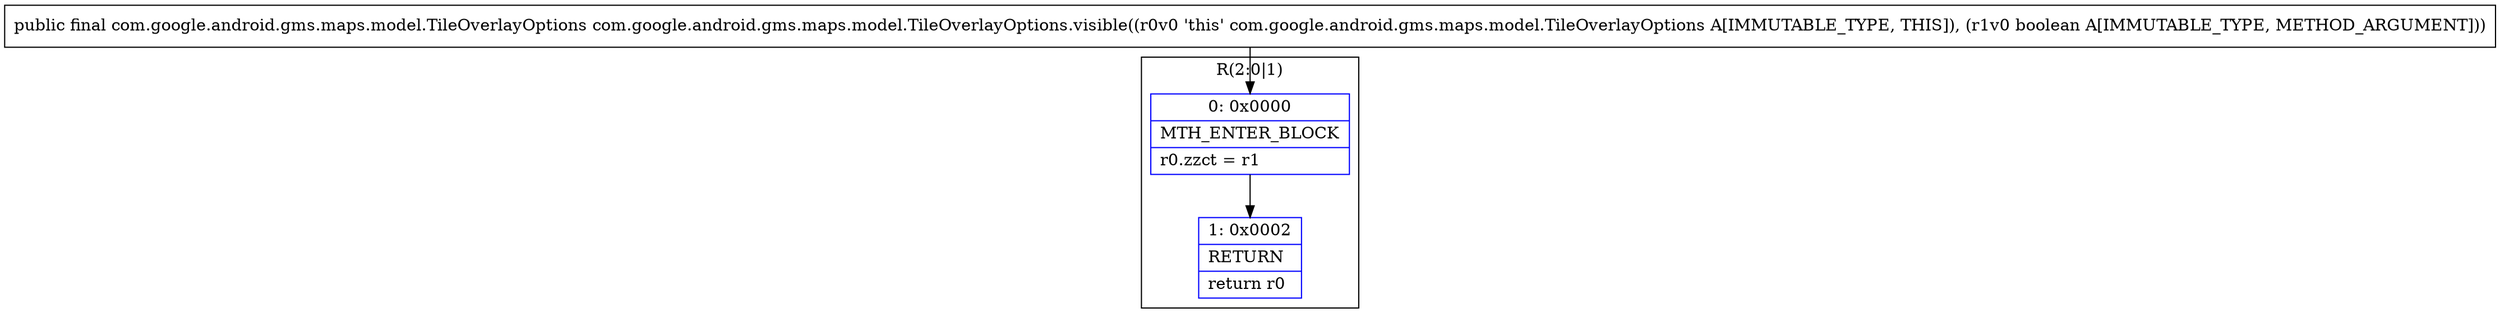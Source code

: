 digraph "CFG forcom.google.android.gms.maps.model.TileOverlayOptions.visible(Z)Lcom\/google\/android\/gms\/maps\/model\/TileOverlayOptions;" {
subgraph cluster_Region_2144095431 {
label = "R(2:0|1)";
node [shape=record,color=blue];
Node_0 [shape=record,label="{0\:\ 0x0000|MTH_ENTER_BLOCK\l|r0.zzct = r1\l}"];
Node_1 [shape=record,label="{1\:\ 0x0002|RETURN\l|return r0\l}"];
}
MethodNode[shape=record,label="{public final com.google.android.gms.maps.model.TileOverlayOptions com.google.android.gms.maps.model.TileOverlayOptions.visible((r0v0 'this' com.google.android.gms.maps.model.TileOverlayOptions A[IMMUTABLE_TYPE, THIS]), (r1v0 boolean A[IMMUTABLE_TYPE, METHOD_ARGUMENT])) }"];
MethodNode -> Node_0;
Node_0 -> Node_1;
}

